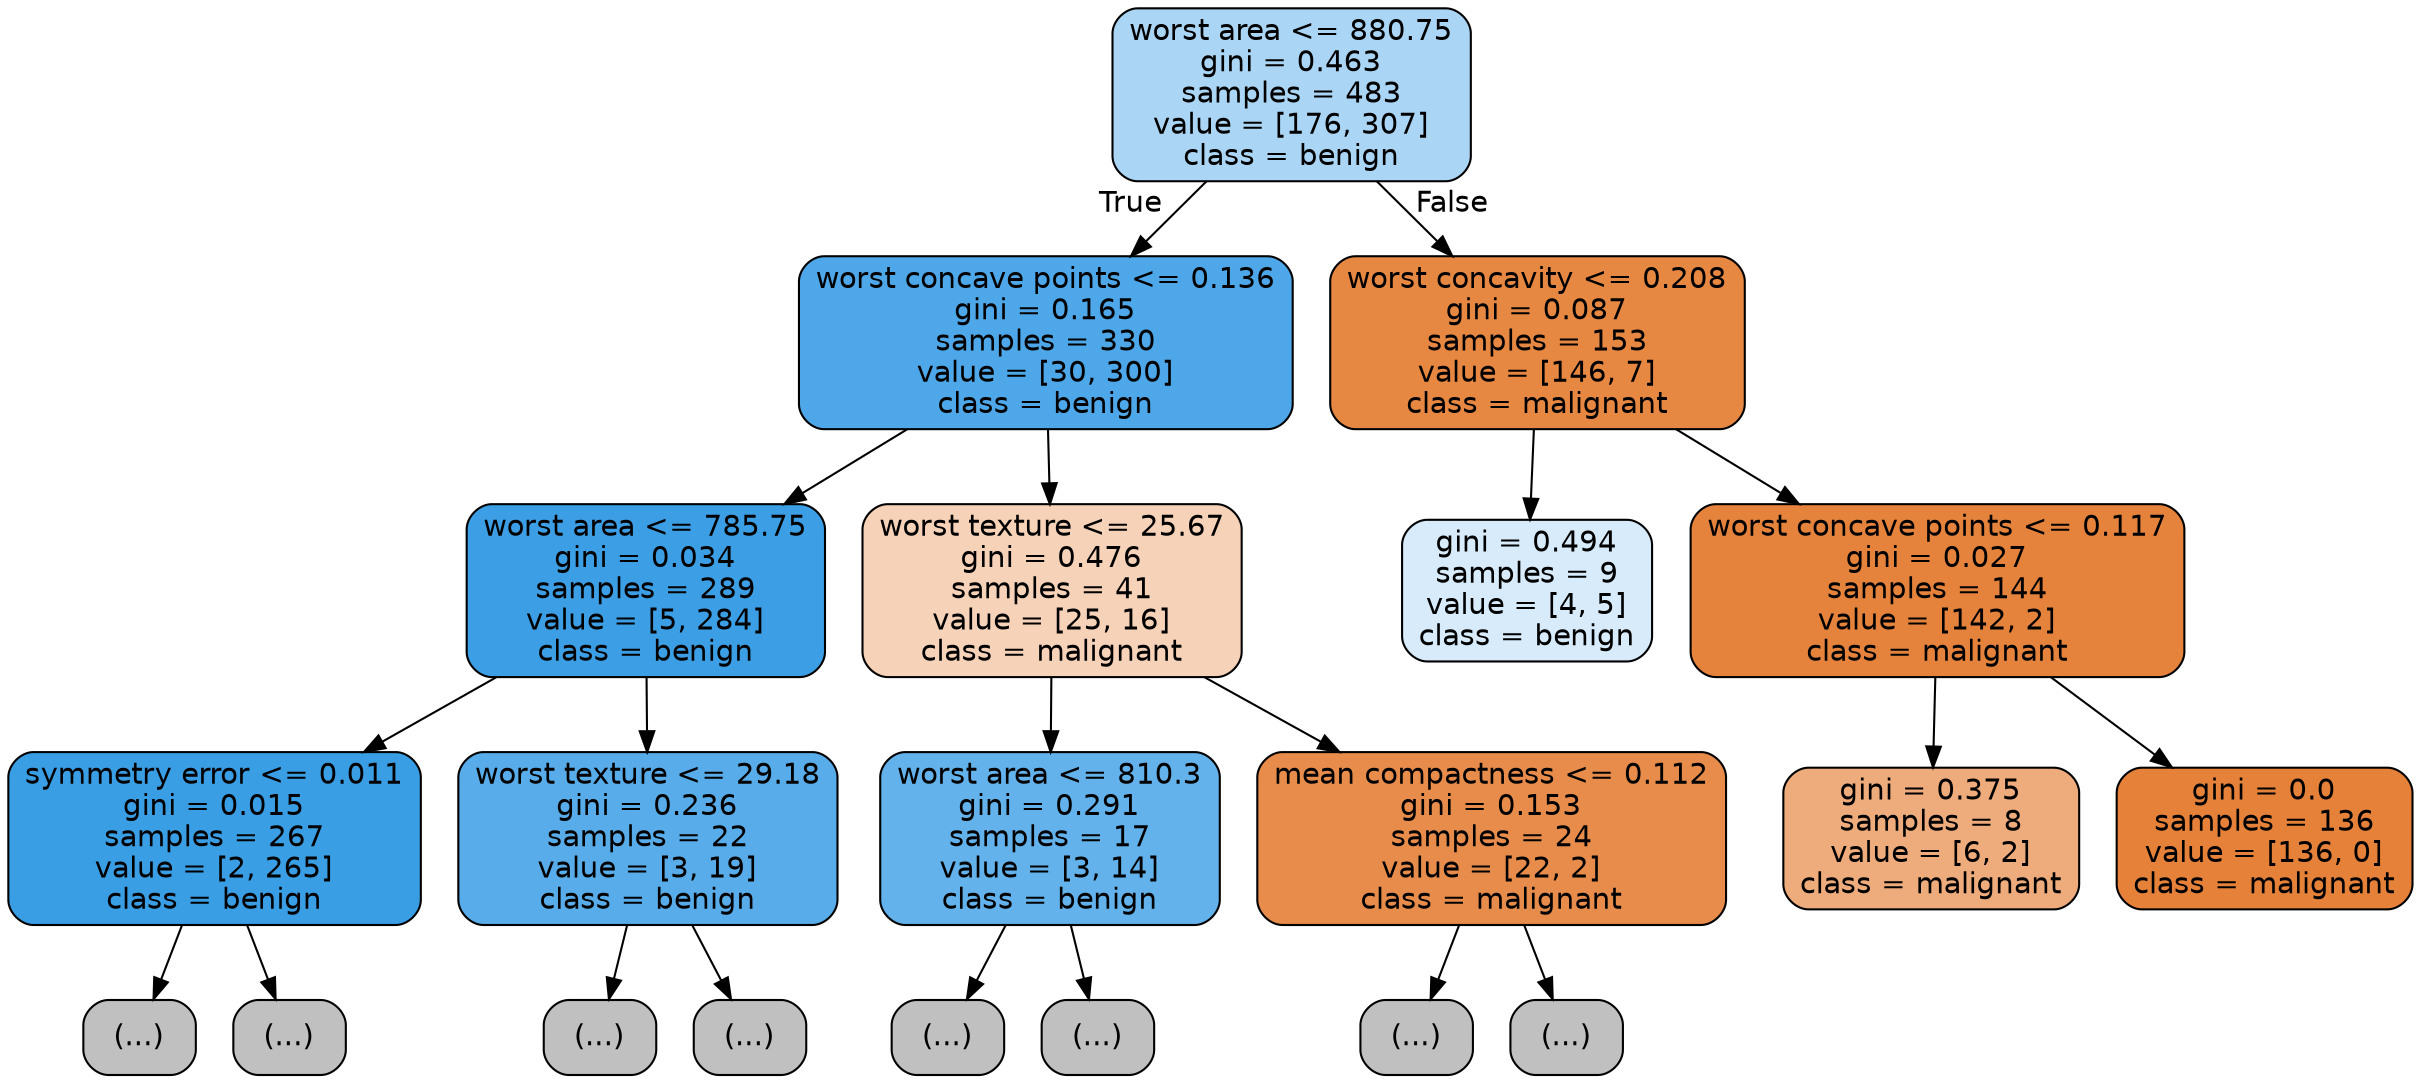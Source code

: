 digraph Tree {
node [shape=box, style="filled, rounded", color="black", fontname="helvetica"] ;
edge [fontname="helvetica"] ;
0 [label="worst area <= 880.75\ngini = 0.463\nsamples = 483\nvalue = [176, 307]\nclass = benign", fillcolor="#abd5f4"] ;
1 [label="worst concave points <= 0.136\ngini = 0.165\nsamples = 330\nvalue = [30, 300]\nclass = benign", fillcolor="#4da7e8"] ;
0 -> 1 [labeldistance=2.5, labelangle=45, headlabel="True"] ;
2 [label="worst area <= 785.75\ngini = 0.034\nsamples = 289\nvalue = [5, 284]\nclass = benign", fillcolor="#3c9fe5"] ;
1 -> 2 ;
3 [label="symmetry error <= 0.011\ngini = 0.015\nsamples = 267\nvalue = [2, 265]\nclass = benign", fillcolor="#3a9ee5"] ;
2 -> 3 ;
4 [label="(...)", fillcolor="#C0C0C0"] ;
3 -> 4 ;
5 [label="(...)", fillcolor="#C0C0C0"] ;
3 -> 5 ;
10 [label="worst texture <= 29.18\ngini = 0.236\nsamples = 22\nvalue = [3, 19]\nclass = benign", fillcolor="#58ace9"] ;
2 -> 10 ;
11 [label="(...)", fillcolor="#C0C0C0"] ;
10 -> 11 ;
12 [label="(...)", fillcolor="#C0C0C0"] ;
10 -> 12 ;
13 [label="worst texture <= 25.67\ngini = 0.476\nsamples = 41\nvalue = [25, 16]\nclass = malignant", fillcolor="#f6d2b8"] ;
1 -> 13 ;
14 [label="worst area <= 810.3\ngini = 0.291\nsamples = 17\nvalue = [3, 14]\nclass = benign", fillcolor="#63b2eb"] ;
13 -> 14 ;
15 [label="(...)", fillcolor="#C0C0C0"] ;
14 -> 15 ;
16 [label="(...)", fillcolor="#C0C0C0"] ;
14 -> 16 ;
17 [label="mean compactness <= 0.112\ngini = 0.153\nsamples = 24\nvalue = [22, 2]\nclass = malignant", fillcolor="#e78c4b"] ;
13 -> 17 ;
18 [label="(...)", fillcolor="#C0C0C0"] ;
17 -> 18 ;
19 [label="(...)", fillcolor="#C0C0C0"] ;
17 -> 19 ;
20 [label="worst concavity <= 0.208\ngini = 0.087\nsamples = 153\nvalue = [146, 7]\nclass = malignant", fillcolor="#e68742"] ;
0 -> 20 [labeldistance=2.5, labelangle=-45, headlabel="False"] ;
21 [label="gini = 0.494\nsamples = 9\nvalue = [4, 5]\nclass = benign", fillcolor="#d7ebfa"] ;
20 -> 21 ;
22 [label="worst concave points <= 0.117\ngini = 0.027\nsamples = 144\nvalue = [142, 2]\nclass = malignant", fillcolor="#e5833c"] ;
20 -> 22 ;
23 [label="gini = 0.375\nsamples = 8\nvalue = [6, 2]\nclass = malignant", fillcolor="#eeab7b"] ;
22 -> 23 ;
24 [label="gini = 0.0\nsamples = 136\nvalue = [136, 0]\nclass = malignant", fillcolor="#e58139"] ;
22 -> 24 ;
}